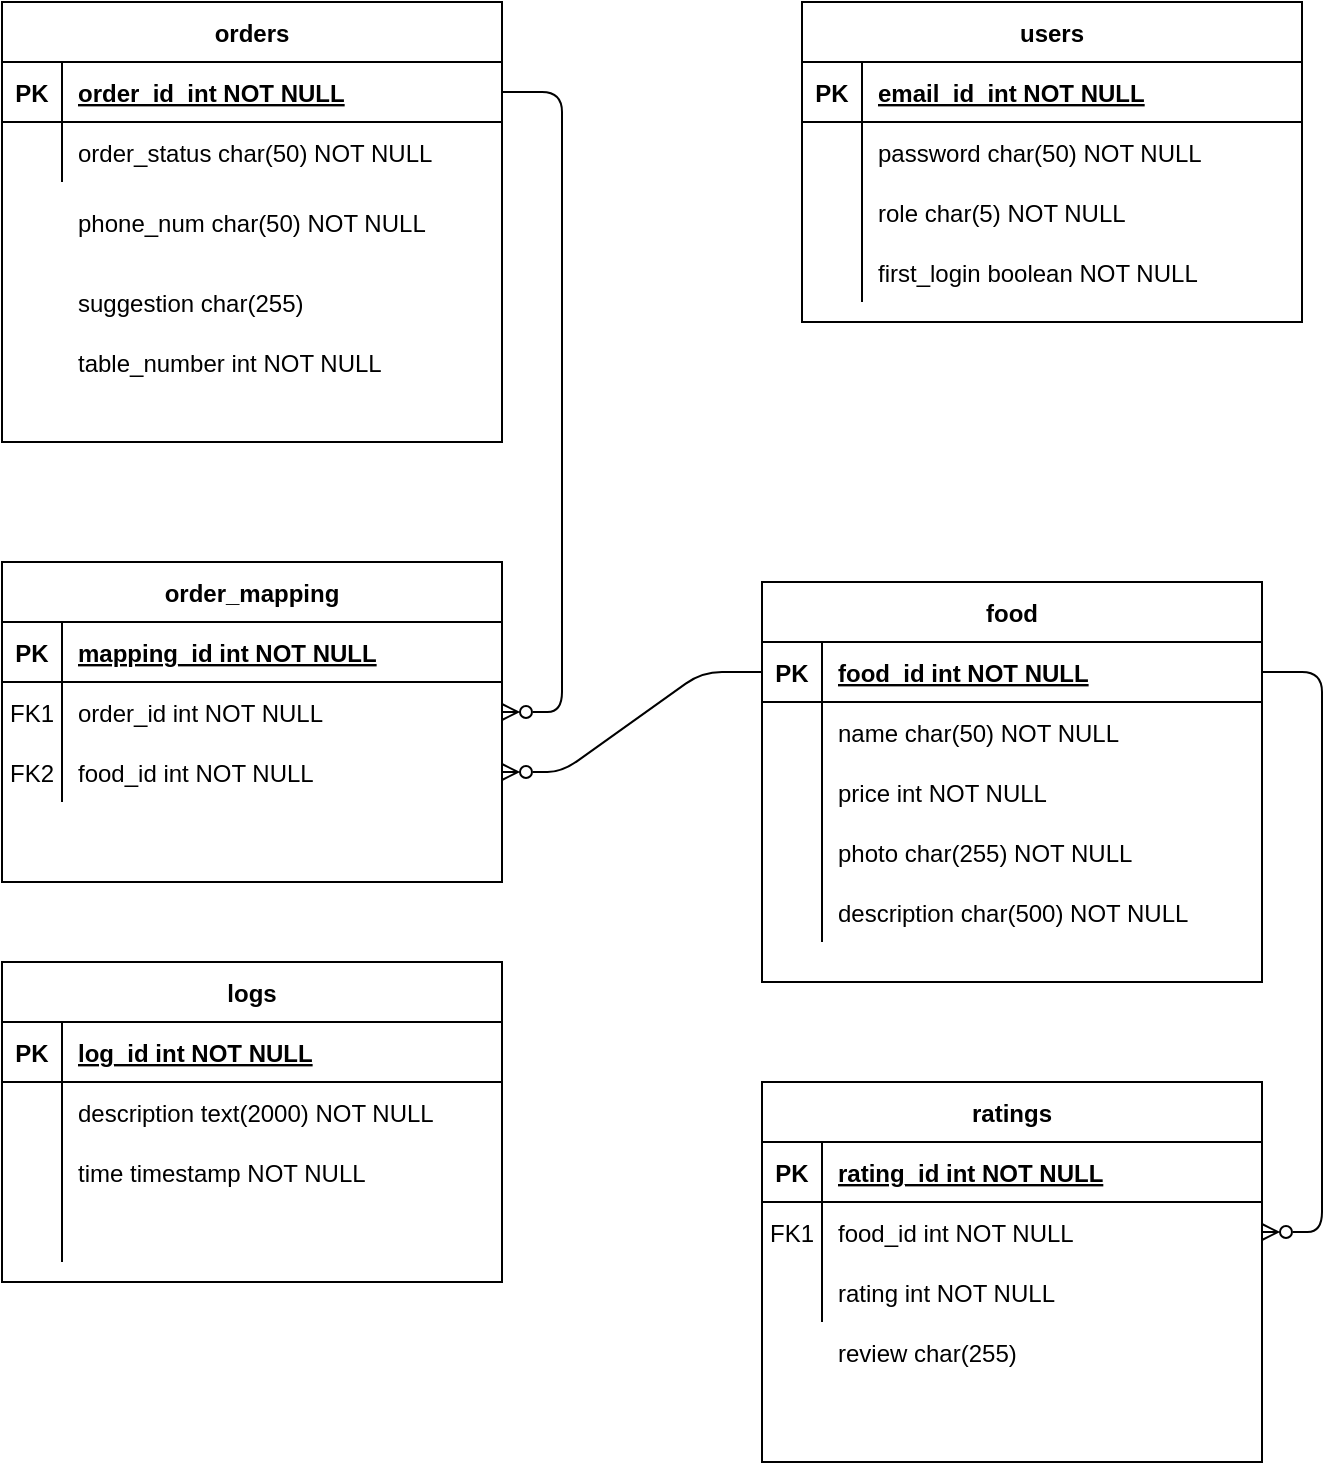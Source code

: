 <mxfile version="15.7.4" type="device"><diagram id="R2lEEEUBdFMjLlhIrx00" name="Page-1"><mxGraphModel dx="868" dy="478" grid="1" gridSize="10" guides="1" tooltips="1" connect="1" arrows="1" fold="1" page="1" pageScale="1" pageWidth="850" pageHeight="1100" math="0" shadow="0" extFonts="Permanent Marker^https://fonts.googleapis.com/css?family=Permanent+Marker"><root><mxCell id="0"/><mxCell id="1" parent="0"/><mxCell id="C-vyLk0tnHw3VtMMgP7b-23" value="users" style="shape=table;startSize=30;container=1;collapsible=1;childLayout=tableLayout;fixedRows=1;rowLines=0;fontStyle=1;align=center;resizeLast=1;" parent="1" vertex="1"><mxGeometry x="480" y="80" width="250" height="160" as="geometry"/></mxCell><mxCell id="C-vyLk0tnHw3VtMMgP7b-24" value="" style="shape=partialRectangle;collapsible=0;dropTarget=0;pointerEvents=0;fillColor=none;points=[[0,0.5],[1,0.5]];portConstraint=eastwest;top=0;left=0;right=0;bottom=1;" parent="C-vyLk0tnHw3VtMMgP7b-23" vertex="1"><mxGeometry y="30" width="250" height="30" as="geometry"/></mxCell><mxCell id="C-vyLk0tnHw3VtMMgP7b-25" value="PK" style="shape=partialRectangle;overflow=hidden;connectable=0;fillColor=none;top=0;left=0;bottom=0;right=0;fontStyle=1;" parent="C-vyLk0tnHw3VtMMgP7b-24" vertex="1"><mxGeometry width="30" height="30" as="geometry"><mxRectangle width="30" height="30" as="alternateBounds"/></mxGeometry></mxCell><mxCell id="C-vyLk0tnHw3VtMMgP7b-26" value="email_id  int NOT NULL " style="shape=partialRectangle;overflow=hidden;connectable=0;fillColor=none;top=0;left=0;bottom=0;right=0;align=left;spacingLeft=6;fontStyle=5;" parent="C-vyLk0tnHw3VtMMgP7b-24" vertex="1"><mxGeometry x="30" width="220" height="30" as="geometry"><mxRectangle width="220" height="30" as="alternateBounds"/></mxGeometry></mxCell><mxCell id="C-vyLk0tnHw3VtMMgP7b-27" value="" style="shape=partialRectangle;collapsible=0;dropTarget=0;pointerEvents=0;fillColor=none;points=[[0,0.5],[1,0.5]];portConstraint=eastwest;top=0;left=0;right=0;bottom=0;" parent="C-vyLk0tnHw3VtMMgP7b-23" vertex="1"><mxGeometry y="60" width="250" height="30" as="geometry"/></mxCell><mxCell id="C-vyLk0tnHw3VtMMgP7b-28" value="" style="shape=partialRectangle;overflow=hidden;connectable=0;fillColor=none;top=0;left=0;bottom=0;right=0;" parent="C-vyLk0tnHw3VtMMgP7b-27" vertex="1"><mxGeometry width="30" height="30" as="geometry"><mxRectangle width="30" height="30" as="alternateBounds"/></mxGeometry></mxCell><mxCell id="C-vyLk0tnHw3VtMMgP7b-29" value="password char(50) NOT NULL" style="shape=partialRectangle;overflow=hidden;connectable=0;fillColor=none;top=0;left=0;bottom=0;right=0;align=left;spacingLeft=6;" parent="C-vyLk0tnHw3VtMMgP7b-27" vertex="1"><mxGeometry x="30" width="220" height="30" as="geometry"><mxRectangle width="220" height="30" as="alternateBounds"/></mxGeometry></mxCell><mxCell id="WGc-70B8pGXKETCg0u7a-75" value="" style="shape=partialRectangle;collapsible=0;dropTarget=0;pointerEvents=0;fillColor=none;points=[[0,0.5],[1,0.5]];portConstraint=eastwest;top=0;left=0;right=0;bottom=0;" parent="C-vyLk0tnHw3VtMMgP7b-23" vertex="1"><mxGeometry y="90" width="250" height="30" as="geometry"/></mxCell><mxCell id="WGc-70B8pGXKETCg0u7a-76" value="" style="shape=partialRectangle;overflow=hidden;connectable=0;fillColor=none;top=0;left=0;bottom=0;right=0;" parent="WGc-70B8pGXKETCg0u7a-75" vertex="1"><mxGeometry width="30" height="30" as="geometry"><mxRectangle width="30" height="30" as="alternateBounds"/></mxGeometry></mxCell><mxCell id="WGc-70B8pGXKETCg0u7a-77" value="role char(5) NOT NULL" style="shape=partialRectangle;overflow=hidden;connectable=0;fillColor=none;top=0;left=0;bottom=0;right=0;align=left;spacingLeft=6;" parent="WGc-70B8pGXKETCg0u7a-75" vertex="1"><mxGeometry x="30" width="220" height="30" as="geometry"><mxRectangle width="220" height="30" as="alternateBounds"/></mxGeometry></mxCell><mxCell id="WGc-70B8pGXKETCg0u7a-84" value="" style="shape=partialRectangle;collapsible=0;dropTarget=0;pointerEvents=0;fillColor=none;points=[[0,0.5],[1,0.5]];portConstraint=eastwest;top=0;left=0;right=0;bottom=0;" parent="C-vyLk0tnHw3VtMMgP7b-23" vertex="1"><mxGeometry y="120" width="250" height="30" as="geometry"/></mxCell><mxCell id="WGc-70B8pGXKETCg0u7a-85" value="" style="shape=partialRectangle;overflow=hidden;connectable=0;fillColor=none;top=0;left=0;bottom=0;right=0;" parent="WGc-70B8pGXKETCg0u7a-84" vertex="1"><mxGeometry width="30" height="30" as="geometry"><mxRectangle width="30" height="30" as="alternateBounds"/></mxGeometry></mxCell><mxCell id="WGc-70B8pGXKETCg0u7a-86" value="first_login boolean NOT NULL" style="shape=partialRectangle;overflow=hidden;connectable=0;fillColor=none;top=0;left=0;bottom=0;right=0;align=left;spacingLeft=6;" parent="WGc-70B8pGXKETCg0u7a-84" vertex="1"><mxGeometry x="30" width="220" height="30" as="geometry"><mxRectangle width="220" height="30" as="alternateBounds"/></mxGeometry></mxCell><mxCell id="WGc-70B8pGXKETCg0u7a-44" value="" style="group" parent="1" vertex="1" connectable="0"><mxGeometry x="80" y="80" width="250" height="220" as="geometry"/></mxCell><mxCell id="WGc-70B8pGXKETCg0u7a-13" value="orders" style="shape=table;startSize=30;container=1;collapsible=1;childLayout=tableLayout;fixedRows=1;rowLines=0;fontStyle=1;align=center;resizeLast=1;" parent="WGc-70B8pGXKETCg0u7a-44" vertex="1"><mxGeometry width="250" height="220" as="geometry"/></mxCell><mxCell id="WGc-70B8pGXKETCg0u7a-14" value="" style="shape=partialRectangle;collapsible=0;dropTarget=0;pointerEvents=0;fillColor=none;points=[[0,0.5],[1,0.5]];portConstraint=eastwest;top=0;left=0;right=0;bottom=1;" parent="WGc-70B8pGXKETCg0u7a-13" vertex="1"><mxGeometry y="30" width="250" height="30" as="geometry"/></mxCell><mxCell id="WGc-70B8pGXKETCg0u7a-15" value="PK" style="shape=partialRectangle;overflow=hidden;connectable=0;fillColor=none;top=0;left=0;bottom=0;right=0;fontStyle=1;" parent="WGc-70B8pGXKETCg0u7a-14" vertex="1"><mxGeometry width="30" height="30" as="geometry"><mxRectangle width="30" height="30" as="alternateBounds"/></mxGeometry></mxCell><mxCell id="WGc-70B8pGXKETCg0u7a-16" value="order_id  int NOT NULL " style="shape=partialRectangle;overflow=hidden;connectable=0;fillColor=none;top=0;left=0;bottom=0;right=0;align=left;spacingLeft=6;fontStyle=5;" parent="WGc-70B8pGXKETCg0u7a-14" vertex="1"><mxGeometry x="30" width="220" height="30" as="geometry"><mxRectangle width="220" height="30" as="alternateBounds"/></mxGeometry></mxCell><mxCell id="WGc-70B8pGXKETCg0u7a-17" value="" style="shape=partialRectangle;collapsible=0;dropTarget=0;pointerEvents=0;fillColor=none;points=[[0,0.5],[1,0.5]];portConstraint=eastwest;top=0;left=0;right=0;bottom=0;" parent="WGc-70B8pGXKETCg0u7a-13" vertex="1"><mxGeometry y="60" width="250" height="30" as="geometry"/></mxCell><mxCell id="WGc-70B8pGXKETCg0u7a-18" value="" style="shape=partialRectangle;overflow=hidden;connectable=0;fillColor=none;top=0;left=0;bottom=0;right=0;" parent="WGc-70B8pGXKETCg0u7a-17" vertex="1"><mxGeometry width="30" height="30" as="geometry"><mxRectangle width="30" height="30" as="alternateBounds"/></mxGeometry></mxCell><mxCell id="WGc-70B8pGXKETCg0u7a-19" value="order_status char(50) NOT NULL" style="shape=partialRectangle;overflow=hidden;connectable=0;fillColor=none;top=0;left=0;bottom=0;right=0;align=left;spacingLeft=6;" parent="WGc-70B8pGXKETCg0u7a-17" vertex="1"><mxGeometry x="30" width="220" height="30" as="geometry"><mxRectangle width="220" height="30" as="alternateBounds"/></mxGeometry></mxCell><mxCell id="WGc-70B8pGXKETCg0u7a-34" value="phone_num char(50) NOT NULL" style="shape=partialRectangle;overflow=hidden;connectable=0;fillColor=none;top=0;left=0;bottom=0;right=0;align=left;spacingLeft=6;" parent="WGc-70B8pGXKETCg0u7a-44" vertex="1"><mxGeometry x="30" y="95" width="220" height="30" as="geometry"><mxRectangle width="220" height="30" as="alternateBounds"/></mxGeometry></mxCell><mxCell id="WGc-70B8pGXKETCg0u7a-35" value="suggestion char(255) " style="shape=partialRectangle;overflow=hidden;connectable=0;fillColor=none;top=0;left=0;bottom=0;right=0;align=left;spacingLeft=6;" parent="WGc-70B8pGXKETCg0u7a-44" vertex="1"><mxGeometry x="30" y="135" width="220" height="30" as="geometry"><mxRectangle width="220" height="30" as="alternateBounds"/></mxGeometry></mxCell><mxCell id="MniKbMLxSarJ22kKpObW-5" value="" style="shape=partialRectangle;collapsible=0;dropTarget=0;pointerEvents=0;fillColor=none;points=[[0,0.5],[1,0.5]];portConstraint=eastwest;top=0;left=0;right=0;bottom=0;" parent="WGc-70B8pGXKETCg0u7a-44" vertex="1"><mxGeometry y="165" width="250" height="30" as="geometry"/></mxCell><mxCell id="MniKbMLxSarJ22kKpObW-6" value="" style="shape=partialRectangle;overflow=hidden;connectable=0;fillColor=none;top=0;left=0;bottom=0;right=0;" parent="MniKbMLxSarJ22kKpObW-5" vertex="1"><mxGeometry width="30" height="30" as="geometry"><mxRectangle width="30" height="30" as="alternateBounds"/></mxGeometry></mxCell><mxCell id="MniKbMLxSarJ22kKpObW-7" value="table_number int NOT NULL" style="shape=partialRectangle;overflow=hidden;connectable=0;fillColor=none;top=0;left=0;bottom=0;right=0;align=left;spacingLeft=6;" parent="MniKbMLxSarJ22kKpObW-5" vertex="1"><mxGeometry x="30" width="220" height="30" as="geometry"><mxRectangle width="220" height="30" as="alternateBounds"/></mxGeometry></mxCell><mxCell id="WGc-70B8pGXKETCg0u7a-46" value="" style="group" parent="1" vertex="1" connectable="0"><mxGeometry x="460" y="620" width="250" height="190" as="geometry"/></mxCell><mxCell id="C-vyLk0tnHw3VtMMgP7b-13" value="ratings" style="shape=table;startSize=30;container=1;collapsible=1;childLayout=tableLayout;fixedRows=1;rowLines=0;fontStyle=1;align=center;resizeLast=1;" parent="WGc-70B8pGXKETCg0u7a-46" vertex="1"><mxGeometry width="250" height="190" as="geometry"/></mxCell><mxCell id="C-vyLk0tnHw3VtMMgP7b-14" value="" style="shape=partialRectangle;collapsible=0;dropTarget=0;pointerEvents=0;fillColor=none;points=[[0,0.5],[1,0.5]];portConstraint=eastwest;top=0;left=0;right=0;bottom=1;" parent="C-vyLk0tnHw3VtMMgP7b-13" vertex="1"><mxGeometry y="30" width="250" height="30" as="geometry"/></mxCell><mxCell id="C-vyLk0tnHw3VtMMgP7b-15" value="PK" style="shape=partialRectangle;overflow=hidden;connectable=0;fillColor=none;top=0;left=0;bottom=0;right=0;fontStyle=1;" parent="C-vyLk0tnHw3VtMMgP7b-14" vertex="1"><mxGeometry width="30" height="30" as="geometry"><mxRectangle width="30" height="30" as="alternateBounds"/></mxGeometry></mxCell><mxCell id="C-vyLk0tnHw3VtMMgP7b-16" value="rating_id int NOT NULL " style="shape=partialRectangle;overflow=hidden;connectable=0;fillColor=none;top=0;left=0;bottom=0;right=0;align=left;spacingLeft=6;fontStyle=5;" parent="C-vyLk0tnHw3VtMMgP7b-14" vertex="1"><mxGeometry x="30" width="220" height="30" as="geometry"><mxRectangle width="220" height="30" as="alternateBounds"/></mxGeometry></mxCell><mxCell id="C-vyLk0tnHw3VtMMgP7b-17" value="" style="shape=partialRectangle;collapsible=0;dropTarget=0;pointerEvents=0;fillColor=none;points=[[0,0.5],[1,0.5]];portConstraint=eastwest;top=0;left=0;right=0;bottom=0;" parent="C-vyLk0tnHw3VtMMgP7b-13" vertex="1"><mxGeometry y="60" width="250" height="30" as="geometry"/></mxCell><mxCell id="C-vyLk0tnHw3VtMMgP7b-18" value="FK1" style="shape=partialRectangle;overflow=hidden;connectable=0;fillColor=none;top=0;left=0;bottom=0;right=0;" parent="C-vyLk0tnHw3VtMMgP7b-17" vertex="1"><mxGeometry width="30" height="30" as="geometry"><mxRectangle width="30" height="30" as="alternateBounds"/></mxGeometry></mxCell><mxCell id="C-vyLk0tnHw3VtMMgP7b-19" value="food_id int NOT NULL" style="shape=partialRectangle;overflow=hidden;connectable=0;fillColor=none;top=0;left=0;bottom=0;right=0;align=left;spacingLeft=6;" parent="C-vyLk0tnHw3VtMMgP7b-17" vertex="1"><mxGeometry x="30" width="220" height="30" as="geometry"><mxRectangle width="220" height="30" as="alternateBounds"/></mxGeometry></mxCell><mxCell id="C-vyLk0tnHw3VtMMgP7b-20" value="" style="shape=partialRectangle;collapsible=0;dropTarget=0;pointerEvents=0;fillColor=none;points=[[0,0.5],[1,0.5]];portConstraint=eastwest;top=0;left=0;right=0;bottom=0;" parent="C-vyLk0tnHw3VtMMgP7b-13" vertex="1"><mxGeometry y="90" width="250" height="30" as="geometry"/></mxCell><mxCell id="C-vyLk0tnHw3VtMMgP7b-21" value="" style="shape=partialRectangle;overflow=hidden;connectable=0;fillColor=none;top=0;left=0;bottom=0;right=0;" parent="C-vyLk0tnHw3VtMMgP7b-20" vertex="1"><mxGeometry width="30" height="30" as="geometry"><mxRectangle width="30" height="30" as="alternateBounds"/></mxGeometry></mxCell><mxCell id="C-vyLk0tnHw3VtMMgP7b-22" value="rating int NOT NULL" style="shape=partialRectangle;overflow=hidden;connectable=0;fillColor=none;top=0;left=0;bottom=0;right=0;align=left;spacingLeft=6;" parent="C-vyLk0tnHw3VtMMgP7b-20" vertex="1"><mxGeometry x="30" width="220" height="30" as="geometry"><mxRectangle width="220" height="30" as="alternateBounds"/></mxGeometry></mxCell><mxCell id="WGc-70B8pGXKETCg0u7a-43" value="review char(255)  " style="shape=partialRectangle;overflow=hidden;connectable=0;fillColor=none;top=0;left=0;bottom=0;right=0;align=left;spacingLeft=6;" parent="WGc-70B8pGXKETCg0u7a-46" vertex="1"><mxGeometry x="30" y="120" width="220" height="30" as="geometry"><mxRectangle width="220" height="30" as="alternateBounds"/></mxGeometry></mxCell><mxCell id="WGc-70B8pGXKETCg0u7a-48" value="" style="group" parent="1" vertex="1" connectable="0"><mxGeometry x="460" y="370" width="250" height="200" as="geometry"/></mxCell><mxCell id="C-vyLk0tnHw3VtMMgP7b-2" value="food" style="shape=table;startSize=30;container=1;collapsible=1;childLayout=tableLayout;fixedRows=1;rowLines=0;fontStyle=1;align=center;resizeLast=1;" parent="WGc-70B8pGXKETCg0u7a-48" vertex="1"><mxGeometry width="250" height="200" as="geometry"><mxRectangle width="60" height="30" as="alternateBounds"/></mxGeometry></mxCell><mxCell id="C-vyLk0tnHw3VtMMgP7b-3" value="" style="shape=partialRectangle;collapsible=0;dropTarget=0;pointerEvents=0;fillColor=none;points=[[0,0.5],[1,0.5]];portConstraint=eastwest;top=0;left=0;right=0;bottom=1;" parent="C-vyLk0tnHw3VtMMgP7b-2" vertex="1"><mxGeometry y="30" width="250" height="30" as="geometry"/></mxCell><mxCell id="C-vyLk0tnHw3VtMMgP7b-4" value="PK" style="shape=partialRectangle;overflow=hidden;connectable=0;fillColor=none;top=0;left=0;bottom=0;right=0;fontStyle=1;" parent="C-vyLk0tnHw3VtMMgP7b-3" vertex="1"><mxGeometry width="30" height="30" as="geometry"><mxRectangle width="30" height="30" as="alternateBounds"/></mxGeometry></mxCell><mxCell id="C-vyLk0tnHw3VtMMgP7b-5" value="food_id int NOT NULL " style="shape=partialRectangle;overflow=hidden;connectable=0;fillColor=none;top=0;left=0;bottom=0;right=0;align=left;spacingLeft=6;fontStyle=5;" parent="C-vyLk0tnHw3VtMMgP7b-3" vertex="1"><mxGeometry x="30" width="220" height="30" as="geometry"><mxRectangle width="220" height="30" as="alternateBounds"/></mxGeometry></mxCell><mxCell id="WGc-70B8pGXKETCg0u7a-39" value="" style="shape=partialRectangle;collapsible=0;dropTarget=0;pointerEvents=0;fillColor=none;points=[[0,0.5],[1,0.5]];portConstraint=eastwest;top=0;left=0;right=0;bottom=0;" parent="C-vyLk0tnHw3VtMMgP7b-2" vertex="1"><mxGeometry y="60" width="250" height="30" as="geometry"/></mxCell><mxCell id="WGc-70B8pGXKETCg0u7a-40" value="" style="shape=partialRectangle;overflow=hidden;connectable=0;fillColor=none;top=0;left=0;bottom=0;right=0;" parent="WGc-70B8pGXKETCg0u7a-39" vertex="1"><mxGeometry width="30" height="30" as="geometry"><mxRectangle width="30" height="30" as="alternateBounds"/></mxGeometry></mxCell><mxCell id="WGc-70B8pGXKETCg0u7a-41" value="name char(50) NOT NULL" style="shape=partialRectangle;overflow=hidden;connectable=0;fillColor=none;top=0;left=0;bottom=0;right=0;align=left;spacingLeft=6;" parent="WGc-70B8pGXKETCg0u7a-39" vertex="1"><mxGeometry x="30" width="220" height="30" as="geometry"><mxRectangle width="220" height="30" as="alternateBounds"/></mxGeometry></mxCell><mxCell id="C-vyLk0tnHw3VtMMgP7b-9" value="" style="shape=partialRectangle;collapsible=0;dropTarget=0;pointerEvents=0;fillColor=none;points=[[0,0.5],[1,0.5]];portConstraint=eastwest;top=0;left=0;right=0;bottom=0;" parent="C-vyLk0tnHw3VtMMgP7b-2" vertex="1"><mxGeometry y="90" width="250" height="30" as="geometry"/></mxCell><mxCell id="C-vyLk0tnHw3VtMMgP7b-10" value="" style="shape=partialRectangle;overflow=hidden;connectable=0;fillColor=none;top=0;left=0;bottom=0;right=0;" parent="C-vyLk0tnHw3VtMMgP7b-9" vertex="1"><mxGeometry width="30" height="30" as="geometry"><mxRectangle width="30" height="30" as="alternateBounds"/></mxGeometry></mxCell><mxCell id="C-vyLk0tnHw3VtMMgP7b-11" value="price int NOT NULL" style="shape=partialRectangle;overflow=hidden;connectable=0;fillColor=none;top=0;left=0;bottom=0;right=0;align=left;spacingLeft=6;" parent="C-vyLk0tnHw3VtMMgP7b-9" vertex="1"><mxGeometry x="30" width="220" height="30" as="geometry"><mxRectangle width="220" height="30" as="alternateBounds"/></mxGeometry></mxCell><mxCell id="WGc-70B8pGXKETCg0u7a-78" value="" style="shape=partialRectangle;collapsible=0;dropTarget=0;pointerEvents=0;fillColor=none;points=[[0,0.5],[1,0.5]];portConstraint=eastwest;top=0;left=0;right=0;bottom=0;" parent="C-vyLk0tnHw3VtMMgP7b-2" vertex="1"><mxGeometry y="120" width="250" height="30" as="geometry"/></mxCell><mxCell id="WGc-70B8pGXKETCg0u7a-79" value="" style="shape=partialRectangle;overflow=hidden;connectable=0;fillColor=none;top=0;left=0;bottom=0;right=0;" parent="WGc-70B8pGXKETCg0u7a-78" vertex="1"><mxGeometry width="30" height="30" as="geometry"><mxRectangle width="30" height="30" as="alternateBounds"/></mxGeometry></mxCell><mxCell id="WGc-70B8pGXKETCg0u7a-80" value="photo char(255) NOT NULL" style="shape=partialRectangle;overflow=hidden;connectable=0;fillColor=none;top=0;left=0;bottom=0;right=0;align=left;spacingLeft=6;" parent="WGc-70B8pGXKETCg0u7a-78" vertex="1"><mxGeometry x="30" width="220" height="30" as="geometry"><mxRectangle width="220" height="30" as="alternateBounds"/></mxGeometry></mxCell><mxCell id="WGc-70B8pGXKETCg0u7a-81" value="" style="shape=partialRectangle;collapsible=0;dropTarget=0;pointerEvents=0;fillColor=none;points=[[0,0.5],[1,0.5]];portConstraint=eastwest;top=0;left=0;right=0;bottom=0;" parent="C-vyLk0tnHw3VtMMgP7b-2" vertex="1"><mxGeometry y="150" width="250" height="30" as="geometry"/></mxCell><mxCell id="WGc-70B8pGXKETCg0u7a-82" value="" style="shape=partialRectangle;overflow=hidden;connectable=0;fillColor=none;top=0;left=0;bottom=0;right=0;" parent="WGc-70B8pGXKETCg0u7a-81" vertex="1"><mxGeometry width="30" height="30" as="geometry"><mxRectangle width="30" height="30" as="alternateBounds"/></mxGeometry></mxCell><mxCell id="WGc-70B8pGXKETCg0u7a-83" value="description char(500) NOT NULL" style="shape=partialRectangle;overflow=hidden;connectable=0;fillColor=none;top=0;left=0;bottom=0;right=0;align=left;spacingLeft=6;" parent="WGc-70B8pGXKETCg0u7a-81" vertex="1"><mxGeometry x="30" width="220" height="30" as="geometry"><mxRectangle width="220" height="30" as="alternateBounds"/></mxGeometry></mxCell><mxCell id="WGc-70B8pGXKETCg0u7a-65" value="" style="edgeStyle=entityRelationEdgeStyle;fontSize=12;html=1;endArrow=ERzeroToMany;endFill=0;" parent="1" source="C-vyLk0tnHw3VtMMgP7b-3" target="WGc-70B8pGXKETCg0u7a-61" edge="1"><mxGeometry width="100" height="100" relative="1" as="geometry"><mxPoint x="350" y="410" as="sourcePoint"/><mxPoint x="450" y="310" as="targetPoint"/></mxGeometry></mxCell><mxCell id="WGc-70B8pGXKETCg0u7a-66" value="" style="edgeStyle=entityRelationEdgeStyle;fontSize=12;html=1;endArrow=ERzeroToMany;exitX=1;exitY=0.5;exitDx=0;exitDy=0;endFill=0;" parent="1" source="WGc-70B8pGXKETCg0u7a-14" target="WGc-70B8pGXKETCg0u7a-24" edge="1"><mxGeometry width="100" height="100" relative="1" as="geometry"><mxPoint x="325" y="340" as="sourcePoint"/><mxPoint x="425" y="240" as="targetPoint"/></mxGeometry></mxCell><mxCell id="WGc-70B8pGXKETCg0u7a-71" value="" style="edgeStyle=entityRelationEdgeStyle;fontSize=12;html=1;endArrow=ERzeroToMany;entryX=1;entryY=0.5;entryDx=0;entryDy=0;endFill=0;" parent="1" source="C-vyLk0tnHw3VtMMgP7b-3" target="C-vyLk0tnHw3VtMMgP7b-17" edge="1"><mxGeometry width="100" height="100" relative="1" as="geometry"><mxPoint x="350" y="410" as="sourcePoint"/><mxPoint x="770" y="390" as="targetPoint"/></mxGeometry></mxCell><mxCell id="WGc-70B8pGXKETCg0u7a-20" value="order_mapping" style="shape=table;startSize=30;container=1;collapsible=1;childLayout=tableLayout;fixedRows=1;rowLines=0;fontStyle=1;align=center;resizeLast=1;" parent="1" vertex="1"><mxGeometry x="80" y="360" width="250" height="160" as="geometry"><mxRectangle y="80" width="110" height="30" as="alternateBounds"/></mxGeometry></mxCell><mxCell id="WGc-70B8pGXKETCg0u7a-21" value="" style="shape=partialRectangle;collapsible=0;dropTarget=0;pointerEvents=0;fillColor=none;points=[[0,0.5],[1,0.5]];portConstraint=eastwest;top=0;left=0;right=0;bottom=1;" parent="WGc-70B8pGXKETCg0u7a-20" vertex="1"><mxGeometry y="30" width="250" height="30" as="geometry"/></mxCell><mxCell id="WGc-70B8pGXKETCg0u7a-22" value="PK" style="shape=partialRectangle;overflow=hidden;connectable=0;fillColor=none;top=0;left=0;bottom=0;right=0;fontStyle=1;" parent="WGc-70B8pGXKETCg0u7a-21" vertex="1"><mxGeometry width="30" height="30" as="geometry"><mxRectangle width="30" height="30" as="alternateBounds"/></mxGeometry></mxCell><mxCell id="WGc-70B8pGXKETCg0u7a-23" value="mapping_id int NOT NULL " style="shape=partialRectangle;overflow=hidden;connectable=0;fillColor=none;top=0;left=0;bottom=0;right=0;align=left;spacingLeft=6;fontStyle=5;" parent="WGc-70B8pGXKETCg0u7a-21" vertex="1"><mxGeometry x="30" width="220" height="30" as="geometry"><mxRectangle width="220" height="30" as="alternateBounds"/></mxGeometry></mxCell><mxCell id="WGc-70B8pGXKETCg0u7a-24" value="" style="shape=partialRectangle;collapsible=0;dropTarget=0;pointerEvents=0;fillColor=none;points=[[0,0.5],[1,0.5]];portConstraint=eastwest;top=0;left=0;right=0;bottom=0;" parent="WGc-70B8pGXKETCg0u7a-20" vertex="1"><mxGeometry y="60" width="250" height="30" as="geometry"/></mxCell><mxCell id="WGc-70B8pGXKETCg0u7a-25" value="FK1" style="shape=partialRectangle;overflow=hidden;connectable=0;fillColor=none;top=0;left=0;bottom=0;right=0;" parent="WGc-70B8pGXKETCg0u7a-24" vertex="1"><mxGeometry width="30" height="30" as="geometry"><mxRectangle width="30" height="30" as="alternateBounds"/></mxGeometry></mxCell><mxCell id="WGc-70B8pGXKETCg0u7a-26" value="order_id int NOT NULL" style="shape=partialRectangle;overflow=hidden;connectable=0;fillColor=none;top=0;left=0;bottom=0;right=0;align=left;spacingLeft=6;" parent="WGc-70B8pGXKETCg0u7a-24" vertex="1"><mxGeometry x="30" width="220" height="30" as="geometry"><mxRectangle width="220" height="30" as="alternateBounds"/></mxGeometry></mxCell><mxCell id="WGc-70B8pGXKETCg0u7a-61" value="" style="shape=partialRectangle;collapsible=0;dropTarget=0;pointerEvents=0;fillColor=none;points=[[0,0.5],[1,0.5]];portConstraint=eastwest;top=0;left=0;right=0;bottom=0;" parent="WGc-70B8pGXKETCg0u7a-20" vertex="1"><mxGeometry y="90" width="250" height="30" as="geometry"/></mxCell><mxCell id="WGc-70B8pGXKETCg0u7a-62" value="FK2" style="shape=partialRectangle;overflow=hidden;connectable=0;fillColor=none;top=0;left=0;bottom=0;right=0;" parent="WGc-70B8pGXKETCg0u7a-61" vertex="1"><mxGeometry width="30" height="30" as="geometry"><mxRectangle width="30" height="30" as="alternateBounds"/></mxGeometry></mxCell><mxCell id="WGc-70B8pGXKETCg0u7a-63" value="food_id int NOT NULL" style="shape=partialRectangle;overflow=hidden;connectable=0;fillColor=none;top=0;left=0;bottom=0;right=0;align=left;spacingLeft=6;" parent="WGc-70B8pGXKETCg0u7a-61" vertex="1"><mxGeometry x="30" width="220" height="30" as="geometry"><mxRectangle width="220" height="30" as="alternateBounds"/></mxGeometry></mxCell><mxCell id="8g3-_qB0UNa5eubo4nJ9-2" value="logs" style="shape=table;startSize=30;container=1;collapsible=1;childLayout=tableLayout;fixedRows=1;rowLines=0;fontStyle=1;align=center;resizeLast=1;" parent="1" vertex="1"><mxGeometry x="80" y="560" width="250" height="160" as="geometry"/></mxCell><mxCell id="8g3-_qB0UNa5eubo4nJ9-3" value="" style="shape=partialRectangle;collapsible=0;dropTarget=0;pointerEvents=0;fillColor=none;points=[[0,0.5],[1,0.5]];portConstraint=eastwest;top=0;left=0;right=0;bottom=1;" parent="8g3-_qB0UNa5eubo4nJ9-2" vertex="1"><mxGeometry y="30" width="250" height="30" as="geometry"/></mxCell><mxCell id="8g3-_qB0UNa5eubo4nJ9-4" value="PK" style="shape=partialRectangle;overflow=hidden;connectable=0;fillColor=none;top=0;left=0;bottom=0;right=0;fontStyle=1;" parent="8g3-_qB0UNa5eubo4nJ9-3" vertex="1"><mxGeometry width="30" height="30" as="geometry"><mxRectangle width="30" height="30" as="alternateBounds"/></mxGeometry></mxCell><mxCell id="8g3-_qB0UNa5eubo4nJ9-5" value="log_id int NOT NULL " style="shape=partialRectangle;overflow=hidden;connectable=0;fillColor=none;top=0;left=0;bottom=0;right=0;align=left;spacingLeft=6;fontStyle=5;" parent="8g3-_qB0UNa5eubo4nJ9-3" vertex="1"><mxGeometry x="30" width="220" height="30" as="geometry"><mxRectangle width="220" height="30" as="alternateBounds"/></mxGeometry></mxCell><mxCell id="8g3-_qB0UNa5eubo4nJ9-6" value="" style="shape=partialRectangle;collapsible=0;dropTarget=0;pointerEvents=0;fillColor=none;points=[[0,0.5],[1,0.5]];portConstraint=eastwest;top=0;left=0;right=0;bottom=0;" parent="8g3-_qB0UNa5eubo4nJ9-2" vertex="1"><mxGeometry y="60" width="250" height="30" as="geometry"/></mxCell><mxCell id="8g3-_qB0UNa5eubo4nJ9-7" value="" style="shape=partialRectangle;overflow=hidden;connectable=0;fillColor=none;top=0;left=0;bottom=0;right=0;" parent="8g3-_qB0UNa5eubo4nJ9-6" vertex="1"><mxGeometry width="30" height="30" as="geometry"><mxRectangle width="30" height="30" as="alternateBounds"/></mxGeometry></mxCell><mxCell id="8g3-_qB0UNa5eubo4nJ9-8" value="description text(2000) NOT NULL" style="shape=partialRectangle;overflow=hidden;connectable=0;fillColor=none;top=0;left=0;bottom=0;right=0;align=left;spacingLeft=6;" parent="8g3-_qB0UNa5eubo4nJ9-6" vertex="1"><mxGeometry x="30" width="220" height="30" as="geometry"><mxRectangle width="220" height="30" as="alternateBounds"/></mxGeometry></mxCell><mxCell id="8g3-_qB0UNa5eubo4nJ9-9" value="" style="shape=partialRectangle;collapsible=0;dropTarget=0;pointerEvents=0;fillColor=none;points=[[0,0.5],[1,0.5]];portConstraint=eastwest;top=0;left=0;right=0;bottom=0;" parent="8g3-_qB0UNa5eubo4nJ9-2" vertex="1"><mxGeometry y="90" width="250" height="30" as="geometry"/></mxCell><mxCell id="8g3-_qB0UNa5eubo4nJ9-10" value="" style="shape=partialRectangle;overflow=hidden;connectable=0;fillColor=none;top=0;left=0;bottom=0;right=0;" parent="8g3-_qB0UNa5eubo4nJ9-9" vertex="1"><mxGeometry width="30" height="30" as="geometry"><mxRectangle width="30" height="30" as="alternateBounds"/></mxGeometry></mxCell><mxCell id="8g3-_qB0UNa5eubo4nJ9-11" value="time timestamp NOT NULL" style="shape=partialRectangle;overflow=hidden;connectable=0;fillColor=none;top=0;left=0;bottom=0;right=0;align=left;spacingLeft=6;" parent="8g3-_qB0UNa5eubo4nJ9-9" vertex="1"><mxGeometry x="30" width="220" height="30" as="geometry"><mxRectangle width="220" height="30" as="alternateBounds"/></mxGeometry></mxCell><mxCell id="8g3-_qB0UNa5eubo4nJ9-12" value="" style="shape=partialRectangle;collapsible=0;dropTarget=0;pointerEvents=0;fillColor=none;points=[[0,0.5],[1,0.5]];portConstraint=eastwest;top=0;left=0;right=0;bottom=0;" parent="8g3-_qB0UNa5eubo4nJ9-2" vertex="1"><mxGeometry y="120" width="250" height="30" as="geometry"/></mxCell><mxCell id="8g3-_qB0UNa5eubo4nJ9-13" value="" style="shape=partialRectangle;overflow=hidden;connectable=0;fillColor=none;top=0;left=0;bottom=0;right=0;" parent="8g3-_qB0UNa5eubo4nJ9-12" vertex="1"><mxGeometry width="30" height="30" as="geometry"><mxRectangle width="30" height="30" as="alternateBounds"/></mxGeometry></mxCell><mxCell id="8g3-_qB0UNa5eubo4nJ9-14" value="" style="shape=partialRectangle;overflow=hidden;connectable=0;fillColor=none;top=0;left=0;bottom=0;right=0;align=left;spacingLeft=6;" parent="8g3-_qB0UNa5eubo4nJ9-12" vertex="1"><mxGeometry x="30" width="220" height="30" as="geometry"><mxRectangle width="220" height="30" as="alternateBounds"/></mxGeometry></mxCell></root></mxGraphModel></diagram></mxfile>